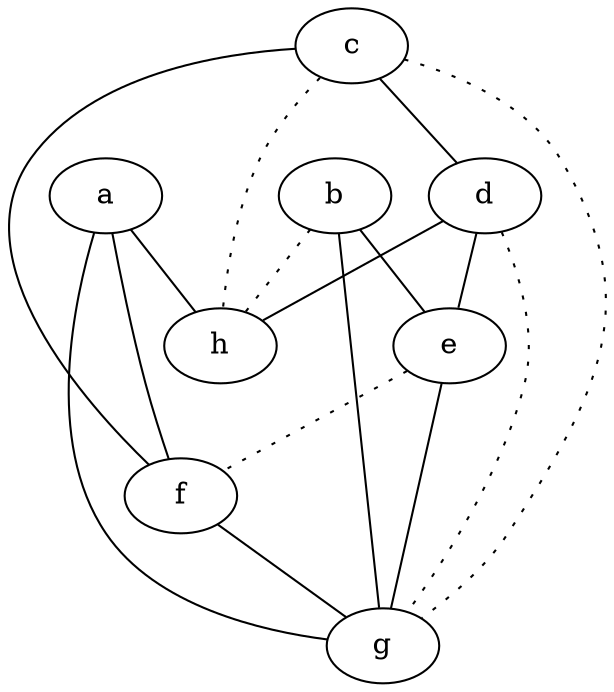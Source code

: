 graph {
a -- f;
a -- g;
a -- h;
b -- e;
b -- g;
b -- h [style=dotted];
c -- d;
c -- f;
c -- g [style=dotted];
c -- h [style=dotted];
d -- e;
d -- g [style=dotted];
d -- h;
e -- f [style=dotted];
e -- g;
f -- g;
}
